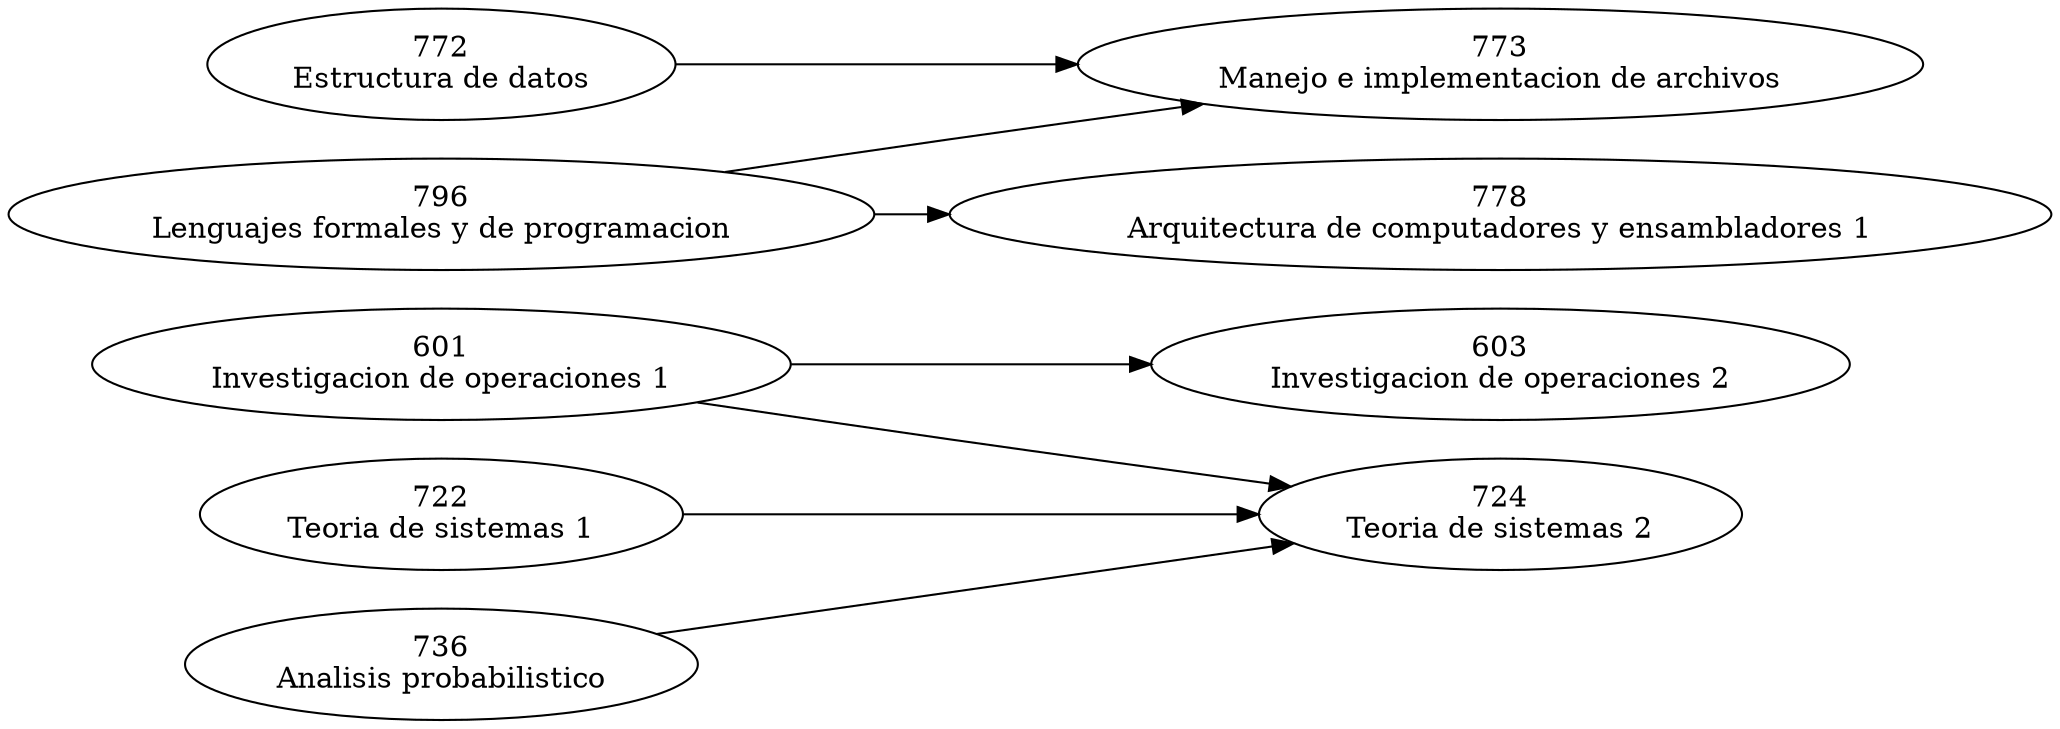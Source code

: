 digraph G{
rankdir=LR
charset="Latin1"
"601\nInvestigacion de operaciones 1"->"603\nInvestigacion de operaciones 2";
"722\nTeoria de sistemas 1"->"724\nTeoria de sistemas 2";
"601\nInvestigacion de operaciones 1"->"724\nTeoria de sistemas 2";
"736\nAnalisis probabilistico"->"724\nTeoria de sistemas 2";
"772\nEstructura de datos"->"773\nManejo e implementacion de archivos";
"796\nLenguajes formales y de programacion"->"773\nManejo e implementacion de archivos";
"796\nLenguajes formales y de programacion"->"778\nArquitectura de computadores y ensambladores 1";

}